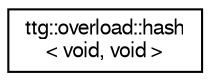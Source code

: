 digraph "Graphical Class Hierarchy"
{
 // LATEX_PDF_SIZE
  edge [fontname="FreeSans",fontsize="10",labelfontname="FreeSans",labelfontsize="10"];
  node [fontname="FreeSans",fontsize="10",shape=record];
  rankdir="LR";
  Node0 [label="ttg::overload::hash\l\< void, void \>",height=0.2,width=0.4,color="black", fillcolor="white", style="filled",URL="$structttg_1_1overload_1_1hash_3_01void_00_01void_01_4.html",tooltip="instantiation of hash for types which have member function hash()"];
}
